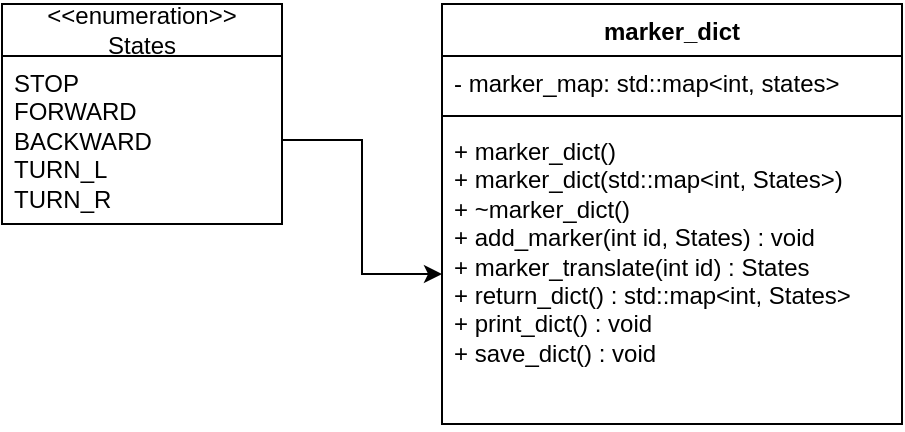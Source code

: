 <mxfile version="24.4.9" type="github">
  <diagram id="C5RBs43oDa-KdzZeNtuy" name="Page-1">
    <mxGraphModel dx="979" dy="506" grid="1" gridSize="10" guides="1" tooltips="1" connect="1" arrows="1" fold="1" page="1" pageScale="1" pageWidth="827" pageHeight="1169" math="0" shadow="0">
      <root>
        <mxCell id="WIyWlLk6GJQsqaUBKTNV-0" />
        <mxCell id="WIyWlLk6GJQsqaUBKTNV-1" parent="WIyWlLk6GJQsqaUBKTNV-0" />
        <mxCell id="JyopJMTUg4JKFxNpWURY-8" value="marker_dict" style="swimlane;fontStyle=1;align=center;verticalAlign=top;childLayout=stackLayout;horizontal=1;startSize=26;horizontalStack=0;resizeParent=1;resizeParentMax=0;resizeLast=0;collapsible=1;marginBottom=0;whiteSpace=wrap;html=1;" vertex="1" parent="WIyWlLk6GJQsqaUBKTNV-1">
          <mxGeometry x="330" y="340" width="230" height="210" as="geometry" />
        </mxCell>
        <mxCell id="JyopJMTUg4JKFxNpWURY-9" value="- marker_map: std::map&amp;lt;int, states&amp;gt;" style="text;strokeColor=none;fillColor=none;align=left;verticalAlign=top;spacingLeft=4;spacingRight=4;overflow=hidden;rotatable=0;points=[[0,0.5],[1,0.5]];portConstraint=eastwest;whiteSpace=wrap;html=1;" vertex="1" parent="JyopJMTUg4JKFxNpWURY-8">
          <mxGeometry y="26" width="230" height="26" as="geometry" />
        </mxCell>
        <mxCell id="JyopJMTUg4JKFxNpWURY-10" value="" style="line;strokeWidth=1;fillColor=none;align=left;verticalAlign=middle;spacingTop=-1;spacingLeft=3;spacingRight=3;rotatable=0;labelPosition=right;points=[];portConstraint=eastwest;strokeColor=inherit;" vertex="1" parent="JyopJMTUg4JKFxNpWURY-8">
          <mxGeometry y="52" width="230" height="8" as="geometry" />
        </mxCell>
        <mxCell id="JyopJMTUg4JKFxNpWURY-11" value="&lt;div&gt;+ marker_dict()&lt;br&gt;&lt;/div&gt;&lt;div&gt;+ marker_dict(std::map&amp;lt;int, States&amp;gt;)&lt;/div&gt;&lt;div&gt;+ ~marker_dict()&lt;/div&gt;&lt;div&gt;+ add_marker(int id, States) : void&lt;/div&gt;&lt;div&gt;+ marker_translate(int id) : States&lt;/div&gt;&lt;div&gt;+ return_dict() : std::map&amp;lt;int, States&amp;gt; &lt;br&gt;&lt;/div&gt;&lt;div&gt;+ print_dict() : void&lt;/div&gt;&lt;div&gt;+ save_dict() : void&lt;br&gt;&lt;/div&gt;" style="text;strokeColor=none;fillColor=none;align=left;verticalAlign=top;spacingLeft=4;spacingRight=4;overflow=hidden;rotatable=0;points=[[0,0.5],[1,0.5]];portConstraint=eastwest;whiteSpace=wrap;html=1;" vertex="1" parent="JyopJMTUg4JKFxNpWURY-8">
          <mxGeometry y="60" width="230" height="150" as="geometry" />
        </mxCell>
        <mxCell id="JyopJMTUg4JKFxNpWURY-12" value="&lt;div&gt;&amp;lt;&amp;lt;enumeration&amp;gt;&amp;gt;&lt;/div&gt;&lt;div&gt;States&lt;br&gt;&lt;/div&gt;" style="swimlane;fontStyle=0;childLayout=stackLayout;horizontal=1;startSize=26;fillColor=none;horizontalStack=0;resizeParent=1;resizeParentMax=0;resizeLast=0;collapsible=1;marginBottom=0;whiteSpace=wrap;html=1;" vertex="1" parent="WIyWlLk6GJQsqaUBKTNV-1">
          <mxGeometry x="110" y="340" width="140" height="110" as="geometry" />
        </mxCell>
        <mxCell id="JyopJMTUg4JKFxNpWURY-13" value="&lt;div&gt;STOP&lt;/div&gt;&lt;div&gt;FORWARD&lt;/div&gt;&lt;div&gt;BACKWARD&lt;/div&gt;&lt;div&gt;TURN_L&lt;/div&gt;&lt;div&gt;TURN_R&lt;br&gt;&lt;/div&gt;" style="text;strokeColor=none;fillColor=none;align=left;verticalAlign=top;spacingLeft=4;spacingRight=4;overflow=hidden;rotatable=0;points=[[0,0.5],[1,0.5]];portConstraint=eastwest;whiteSpace=wrap;html=1;" vertex="1" parent="JyopJMTUg4JKFxNpWURY-12">
          <mxGeometry y="26" width="140" height="84" as="geometry" />
        </mxCell>
        <mxCell id="JyopJMTUg4JKFxNpWURY-16" value="" style="edgeStyle=orthogonalEdgeStyle;rounded=0;orthogonalLoop=1;jettySize=auto;html=1;" edge="1" parent="WIyWlLk6GJQsqaUBKTNV-1" source="JyopJMTUg4JKFxNpWURY-13" target="JyopJMTUg4JKFxNpWURY-11">
          <mxGeometry relative="1" as="geometry" />
        </mxCell>
      </root>
    </mxGraphModel>
  </diagram>
</mxfile>

